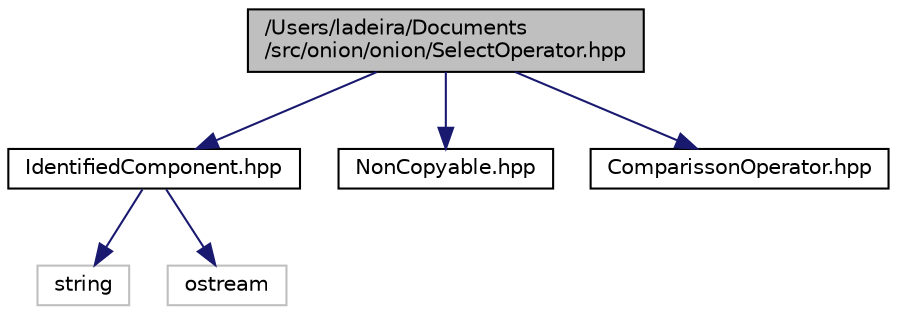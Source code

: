 digraph "/Users/ladeira/Documents/src/onion/onion/SelectOperator.hpp"
{
 // LATEX_PDF_SIZE
  edge [fontname="Helvetica",fontsize="10",labelfontname="Helvetica",labelfontsize="10"];
  node [fontname="Helvetica",fontsize="10",shape=record];
  Node1 [label="/Users/ladeira/Documents\l/src/onion/onion/SelectOperator.hpp",height=0.2,width=0.4,color="black", fillcolor="grey75", style="filled", fontcolor="black",tooltip="This header introduces the SelectOperator class interface."];
  Node1 -> Node2 [color="midnightblue",fontsize="10",style="solid",fontname="Helvetica"];
  Node2 [label="IdentifiedComponent.hpp",height=0.2,width=0.4,color="black", fillcolor="white", style="filled",URL="$_identified_component_8hpp.html",tooltip="This header contains the classes used to identify a component of the Onion Framework."];
  Node2 -> Node3 [color="midnightblue",fontsize="10",style="solid",fontname="Helvetica"];
  Node3 [label="string",height=0.2,width=0.4,color="grey75", fillcolor="white", style="filled",tooltip=" "];
  Node2 -> Node4 [color="midnightblue",fontsize="10",style="solid",fontname="Helvetica"];
  Node4 [label="ostream",height=0.2,width=0.4,color="grey75", fillcolor="white", style="filled",tooltip=" "];
  Node1 -> Node5 [color="midnightblue",fontsize="10",style="solid",fontname="Helvetica"];
  Node5 [label="NonCopyable.hpp",height=0.2,width=0.4,color="black", fillcolor="white", style="filled",URL="$_non_copyable_8hpp.html",tooltip="Contains the declaration of the NonCopyable class."];
  Node1 -> Node6 [color="midnightblue",fontsize="10",style="solid",fontname="Helvetica"];
  Node6 [label="ComparissonOperator.hpp",height=0.2,width=0.4,color="black", fillcolor="white", style="filled",URL="$_comparisson_operator_8hpp.html",tooltip="This header introduces the facilities for the abstraction comparisson of objects."];
}
